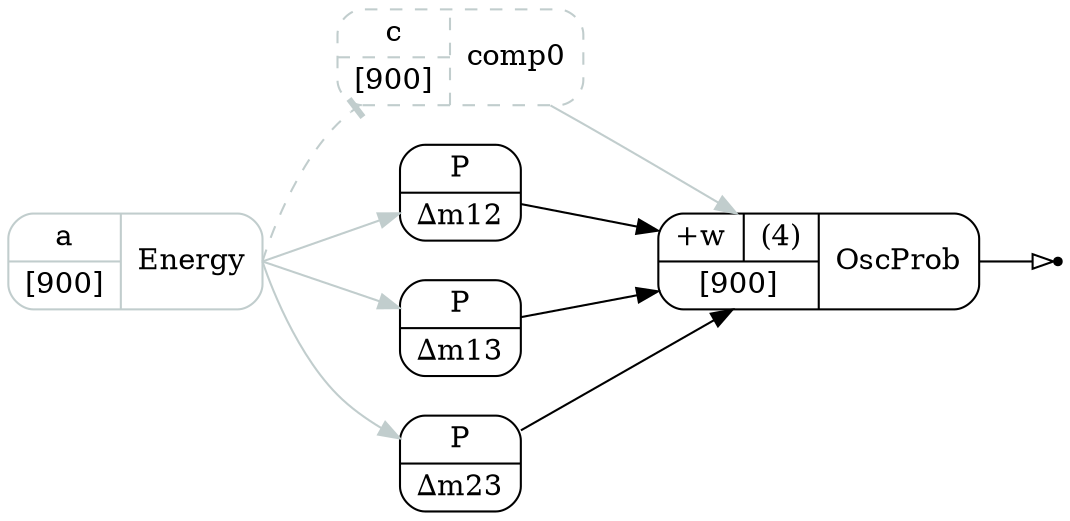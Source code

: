 digraph "" {
	graph [fontsize=10,
		labelfontsize=10,
		layers="variable:transformation",
		rankdir=LR
	];
	node [label="\N"];
	entry_0000	 [label="{{{+w|(4)}|[900]}|OscProb}",
		layer=transformation,
		shape=Mrecord];
	entry_0001_sink	 [label=out,
		shape=point];
	entry_0000 -> entry_0001_sink	 [arrowhead=empty,
		layer=transformation];
	entry_0002	 [color=azure3,
		label="{{c|[900]}|comp0}",
		layer=transformation,
		shape=Mrecord,
		style=dashed];
	entry_0002 -> entry_0000	 [color=azure3,
		layer=transformation,
		sametail=0];
	entry_0003	 [label="P | &#8710;m12",
		layer=transformation,
		shape=Mrecord];
	entry_0003 -> entry_0000	 [layer=transformation,
		sametail=0];
	entry_0004	 [label="P | &#8710;m13",
		layer=transformation,
		shape=Mrecord];
	entry_0004 -> entry_0000	 [layer=transformation,
		sametail=0];
	entry_0005	 [label="P | &#8710;m23",
		layer=transformation,
		shape=Mrecord];
	entry_0005 -> entry_0000	 [layer=transformation,
		sametail=0];
	entry_0006	 [color=azure3,
		label="{{a|[900]}|Energy}",
		layer=transformation,
		shape=Mrecord];
	entry_0006 -> entry_0002	 [arrowhead=tee,
		color=azure3,
		layer=transformation,
		sametail=0,
		style=dashed];
	entry_0006 -> entry_0003	 [color=azure3,
		layer=transformation,
		sametail=0];
	entry_0006 -> entry_0004	 [color=azure3,
		layer=transformation,
		sametail=0];
	entry_0006 -> entry_0005	 [color=azure3,
		layer=transformation,
		sametail=0];
}
